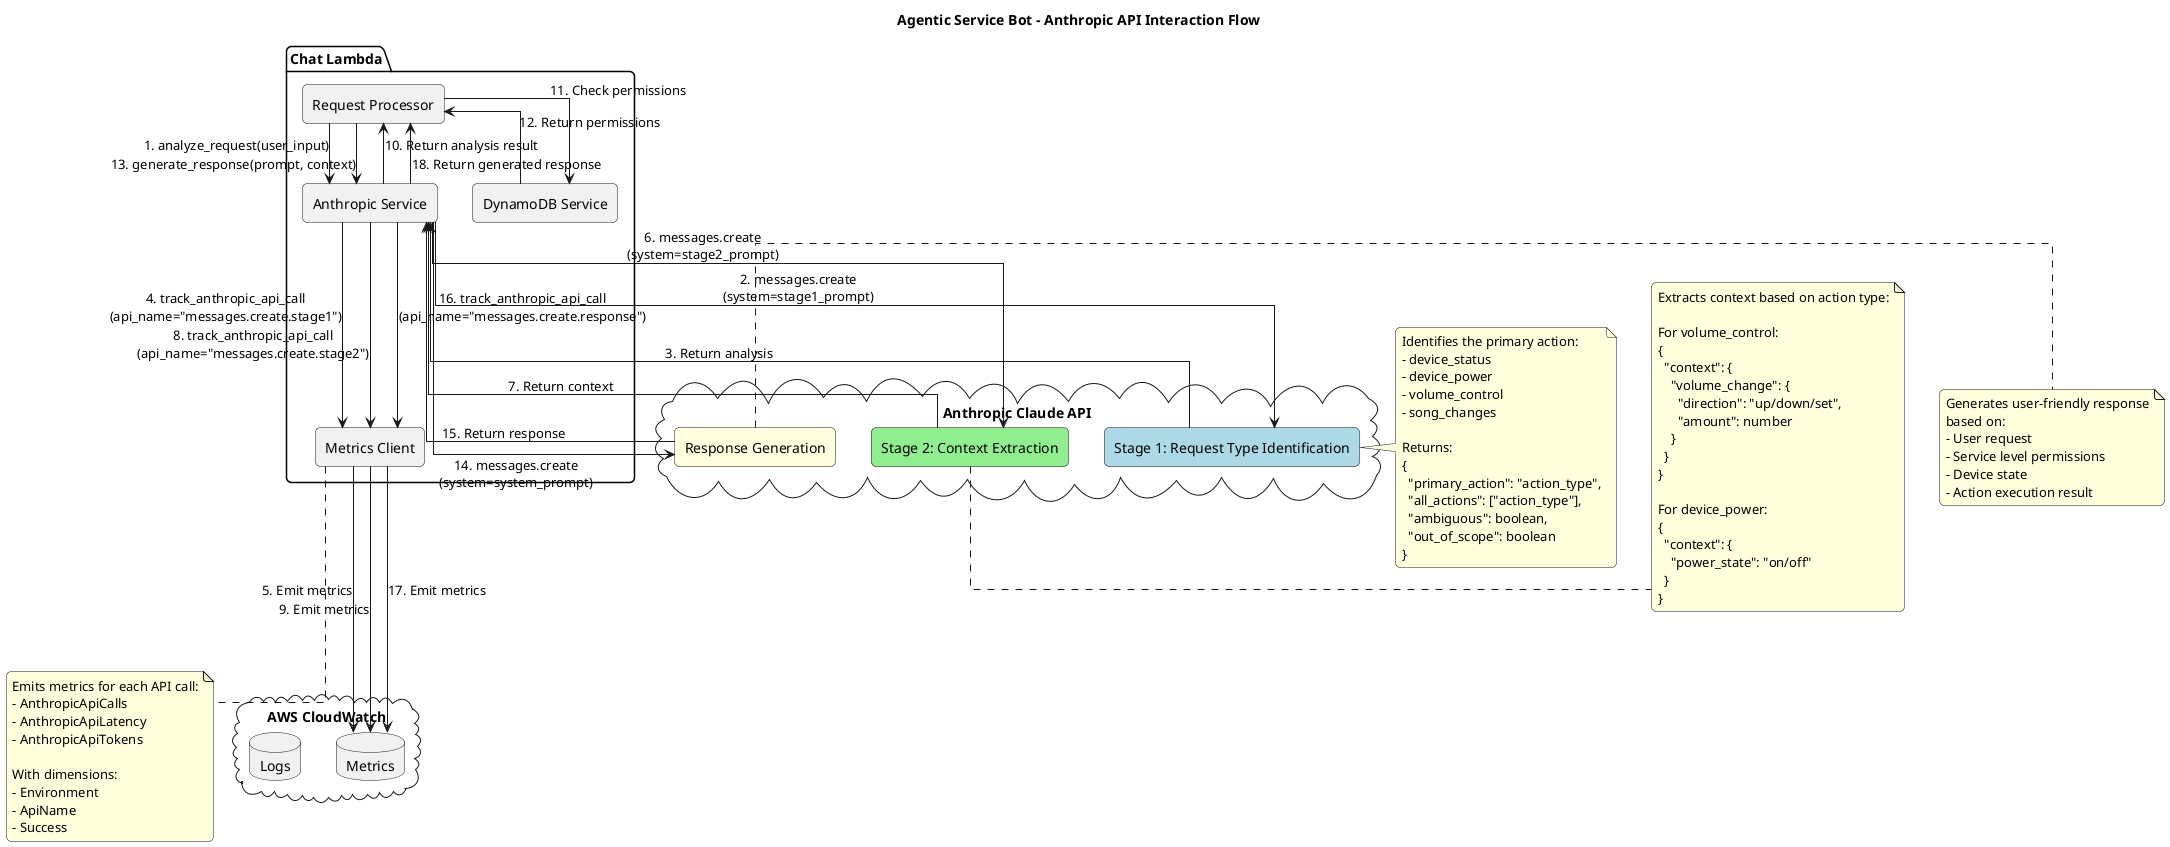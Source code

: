 @startuml Anthropic API Flow

skinparam componentStyle rectangle
skinparam linetype ortho
skinparam backgroundColor white
skinparam roundcorner 10

title Agentic Service Bot - Anthropic API Interaction Flow

package "Chat Lambda" {
    component "Request Processor" as requestProcessor
    component "Anthropic Service" as anthropicService
    component "Metrics Client" as metricsClient
    component "DynamoDB Service" as dynamodbService
}

cloud "Anthropic Claude API" {
    component "Stage 1: Request Type Identification" as stage1 #LightBlue
    component "Stage 2: Context Extraction" as stage2 #LightGreen
    component "Response Generation" as responseGen #LightYellow
}

cloud "AWS CloudWatch" {
    database "Metrics" as metrics
    database "Logs" as logs
}

requestProcessor --> anthropicService : 1. analyze_request(user_input)
anthropicService --> stage1 : 2. messages.create\n(system=stage1_prompt)
stage1 --> anthropicService : 3. Return analysis
anthropicService --> metricsClient : 4. track_anthropic_api_call\n(api_name="messages.create.stage1")
metricsClient --> metrics : 5. Emit metrics

anthropicService --> stage2 : 6. messages.create\n(system=stage2_prompt)
stage2 --> anthropicService : 7. Return context
anthropicService --> metricsClient : 8. track_anthropic_api_call\n(api_name="messages.create.stage2")
metricsClient --> metrics : 9. Emit metrics

anthropicService --> requestProcessor : 10. Return analysis result

requestProcessor --> dynamodbService : 11. Check permissions
dynamodbService --> requestProcessor : 12. Return permissions

requestProcessor --> anthropicService : 13. generate_response(prompt, context)
anthropicService --> responseGen : 14. messages.create\n(system=system_prompt)
responseGen --> anthropicService : 15. Return response
anthropicService --> metricsClient : 16. track_anthropic_api_call\n(api_name="messages.create.response")
metricsClient --> metrics : 17. Emit metrics

anthropicService --> requestProcessor : 18. Return generated response

note right of stage1
  Identifies the primary action:
  - device_status
  - device_power
  - volume_control
  - song_changes
  
  Returns:
  {
    "primary_action": "action_type",
    "all_actions": ["action_type"],
    "ambiguous": boolean,
    "out_of_scope": boolean
  }
end note

note right of stage2
  Extracts context based on action type:
  
  For volume_control:
  {
    "context": {
      "volume_change": {
        "direction": "up/down/set",
        "amount": number
      }
    }
  }
  
  For device_power:
  {
    "context": {
      "power_state": "on/off"
    }
  }
end note

note right of responseGen
  Generates user-friendly response
  based on:
  - User request
  - Service level permissions
  - Device state
  - Action execution result
end note

note bottom of metricsClient
  Emits metrics for each API call:
  - AnthropicApiCalls
  - AnthropicApiLatency
  - AnthropicApiTokens
  
  With dimensions:
  - Environment
  - ApiName
  - Success
end note

@enduml 